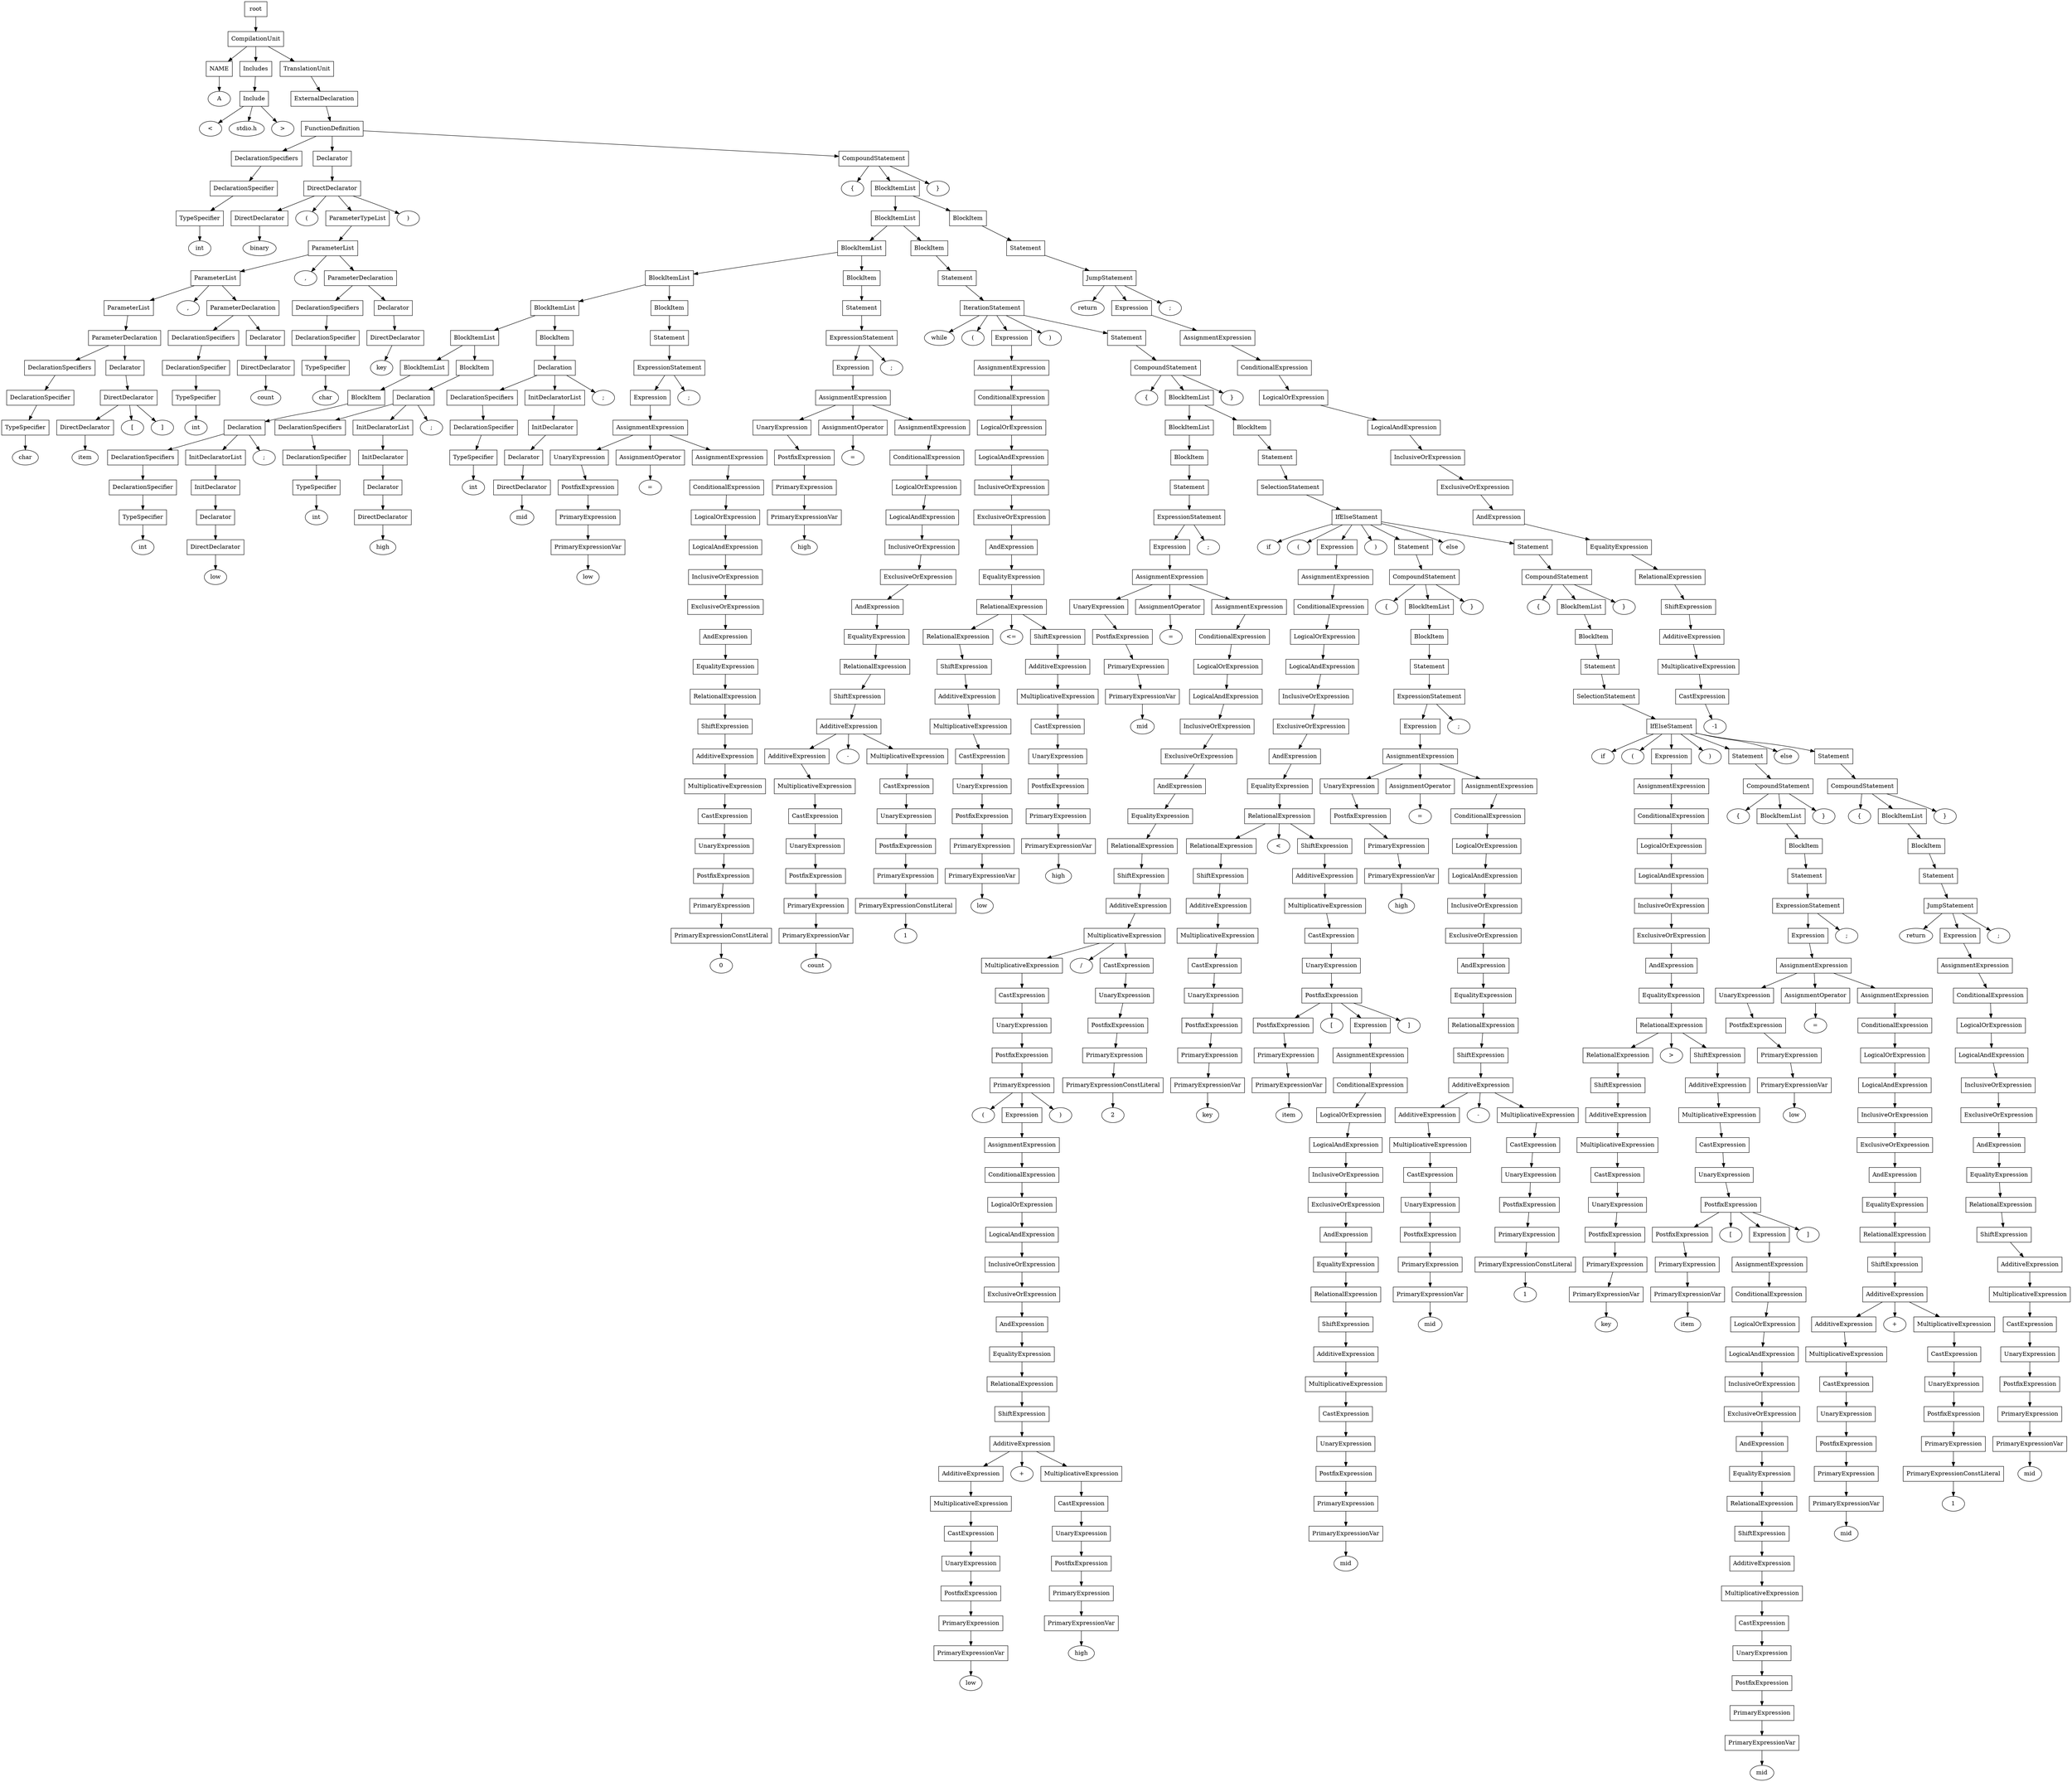 digraph G {
	splines="TRUE";
	n_0 [label="root", shape="rectangle"]
	n_0 -> n_1
	n_1 [label="CompilationUnit", shape="rectangle"]
	n_1 -> n_2
	n_2 [label="NAME", shape="rectangle"]
	n_2 -> n_5
	n_5 [label="A", shape="ellipse"]
	n_1 -> n_3
	n_3 [label="Includes", shape="rectangle"]
	n_3 -> n_6
	n_6 [label="Include", shape="rectangle"]
	n_6 -> n_8
	n_8 [label="<", shape="ellipse"]
	n_6 -> n_9
	n_9 [label="stdio.h", shape="ellipse"]
	n_6 -> n_10
	n_10 [label=">", shape="ellipse"]
	n_1 -> n_4
	n_4 [label="TranslationUnit", shape="rectangle"]
	n_4 -> n_7
	n_7 [label="ExternalDeclaration", shape="rectangle"]
	n_7 -> n_11
	n_11 [label="FunctionDefinition", shape="rectangle"]
	n_11 -> n_12
	n_12 [label="DeclarationSpecifiers", shape="rectangle"]
	n_12 -> n_15
	n_15 [label="DeclarationSpecifier", shape="rectangle"]
	n_15 -> n_20
	n_20 [label="TypeSpecifier", shape="rectangle"]
	n_20 -> n_27
	n_27 [label="int", shape="ellipse"]
	n_11 -> n_13
	n_13 [label="Declarator", shape="rectangle"]
	n_13 -> n_16
	n_16 [label="DirectDeclarator", shape="rectangle"]
	n_16 -> n_21
	n_21 [label="DirectDeclarator", shape="rectangle"]
	n_21 -> n_28
	n_28 [label="binary", shape="ellipse"]
	n_16 -> n_22
	n_22 [label="(", shape="ellipse"]
	n_16 -> n_23
	n_23 [label="ParameterTypeList", shape="rectangle"]
	n_23 -> n_29
	n_29 [label="ParameterList", shape="rectangle"]
	n_29 -> n_33
	n_33 [label="ParameterList", shape="rectangle"]
	n_33 -> n_40
	n_40 [label="ParameterList", shape="rectangle"]
	n_40 -> n_52
	n_52 [label="ParameterDeclaration", shape="rectangle"]
	n_52 -> n_67
	n_67 [label="DeclarationSpecifiers", shape="rectangle"]
	n_67 -> n_82
	n_82 [label="DeclarationSpecifier", shape="rectangle"]
	n_82 -> n_100
	n_100 [label="TypeSpecifier", shape="rectangle"]
	n_100 -> n_119
	n_119 [label="char", shape="ellipse"]
	n_52 -> n_68
	n_68 [label="Declarator", shape="rectangle"]
	n_68 -> n_83
	n_83 [label="DirectDeclarator", shape="rectangle"]
	n_83 -> n_101
	n_101 [label="DirectDeclarator", shape="rectangle"]
	n_101 -> n_120
	n_120 [label="item", shape="ellipse"]
	n_83 -> n_102
	n_102 [label="[", shape="ellipse"]
	n_83 -> n_103
	n_103 [label="]", shape="ellipse"]
	n_33 -> n_41
	n_41 [label=",", shape="ellipse"]
	n_33 -> n_42
	n_42 [label="ParameterDeclaration", shape="rectangle"]
	n_42 -> n_53
	n_53 [label="DeclarationSpecifiers", shape="rectangle"]
	n_53 -> n_69
	n_69 [label="DeclarationSpecifier", shape="rectangle"]
	n_69 -> n_84
	n_84 [label="TypeSpecifier", shape="rectangle"]
	n_84 -> n_104
	n_104 [label="int", shape="ellipse"]
	n_42 -> n_54
	n_54 [label="Declarator", shape="rectangle"]
	n_54 -> n_70
	n_70 [label="DirectDeclarator", shape="rectangle"]
	n_70 -> n_85
	n_85 [label="count", shape="ellipse"]
	n_29 -> n_34
	n_34 [label=",", shape="ellipse"]
	n_29 -> n_35
	n_35 [label="ParameterDeclaration", shape="rectangle"]
	n_35 -> n_43
	n_43 [label="DeclarationSpecifiers", shape="rectangle"]
	n_43 -> n_55
	n_55 [label="DeclarationSpecifier", shape="rectangle"]
	n_55 -> n_71
	n_71 [label="TypeSpecifier", shape="rectangle"]
	n_71 -> n_86
	n_86 [label="char", shape="ellipse"]
	n_35 -> n_44
	n_44 [label="Declarator", shape="rectangle"]
	n_44 -> n_56
	n_56 [label="DirectDeclarator", shape="rectangle"]
	n_56 -> n_72
	n_72 [label="key", shape="ellipse"]
	n_16 -> n_24
	n_24 [label=")", shape="ellipse"]
	n_11 -> n_14
	n_14 [label="CompoundStatement", shape="rectangle"]
	n_14 -> n_17
	n_17 [label="{", shape="ellipse"]
	n_14 -> n_18
	n_18 [label="BlockItemList", shape="rectangle"]
	n_18 -> n_25
	n_25 [label="BlockItemList", shape="rectangle"]
	n_25 -> n_30
	n_30 [label="BlockItemList", shape="rectangle"]
	n_30 -> n_36
	n_36 [label="BlockItemList", shape="rectangle"]
	n_36 -> n_45
	n_45 [label="BlockItemList", shape="rectangle"]
	n_45 -> n_57
	n_57 [label="BlockItemList", shape="rectangle"]
	n_57 -> n_73
	n_73 [label="BlockItemList", shape="rectangle"]
	n_73 -> n_87
	n_87 [label="BlockItem", shape="rectangle"]
	n_87 -> n_105
	n_105 [label="Declaration", shape="rectangle"]
	n_105 -> n_121
	n_121 [label="DeclarationSpecifiers", shape="rectangle"]
	n_121 -> n_138
	n_138 [label="DeclarationSpecifier", shape="rectangle"]
	n_138 -> n_153
	n_153 [label="TypeSpecifier", shape="rectangle"]
	n_153 -> n_166
	n_166 [label="int", shape="ellipse"]
	n_105 -> n_122
	n_122 [label="InitDeclaratorList", shape="rectangle"]
	n_122 -> n_139
	n_139 [label="InitDeclarator", shape="rectangle"]
	n_139 -> n_154
	n_154 [label="Declarator", shape="rectangle"]
	n_154 -> n_167
	n_167 [label="DirectDeclarator", shape="rectangle"]
	n_167 -> n_184
	n_184 [label="low", shape="ellipse"]
	n_105 -> n_123
	n_123 [label=";", shape="ellipse"]
	n_57 -> n_74
	n_74 [label="BlockItem", shape="rectangle"]
	n_74 -> n_88
	n_88 [label="Declaration", shape="rectangle"]
	n_88 -> n_106
	n_106 [label="DeclarationSpecifiers", shape="rectangle"]
	n_106 -> n_124
	n_124 [label="DeclarationSpecifier", shape="rectangle"]
	n_124 -> n_140
	n_140 [label="TypeSpecifier", shape="rectangle"]
	n_140 -> n_155
	n_155 [label="int", shape="ellipse"]
	n_88 -> n_107
	n_107 [label="InitDeclaratorList", shape="rectangle"]
	n_107 -> n_125
	n_125 [label="InitDeclarator", shape="rectangle"]
	n_125 -> n_141
	n_141 [label="Declarator", shape="rectangle"]
	n_141 -> n_156
	n_156 [label="DirectDeclarator", shape="rectangle"]
	n_156 -> n_168
	n_168 [label="high", shape="ellipse"]
	n_88 -> n_108
	n_108 [label=";", shape="ellipse"]
	n_45 -> n_58
	n_58 [label="BlockItem", shape="rectangle"]
	n_58 -> n_75
	n_75 [label="Declaration", shape="rectangle"]
	n_75 -> n_89
	n_89 [label="DeclarationSpecifiers", shape="rectangle"]
	n_89 -> n_109
	n_109 [label="DeclarationSpecifier", shape="rectangle"]
	n_109 -> n_126
	n_126 [label="TypeSpecifier", shape="rectangle"]
	n_126 -> n_142
	n_142 [label="int", shape="ellipse"]
	n_75 -> n_90
	n_90 [label="InitDeclaratorList", shape="rectangle"]
	n_90 -> n_110
	n_110 [label="InitDeclarator", shape="rectangle"]
	n_110 -> n_127
	n_127 [label="Declarator", shape="rectangle"]
	n_127 -> n_143
	n_143 [label="DirectDeclarator", shape="rectangle"]
	n_143 -> n_157
	n_157 [label="mid", shape="ellipse"]
	n_75 -> n_91
	n_91 [label=";", shape="ellipse"]
	n_36 -> n_46
	n_46 [label="BlockItem", shape="rectangle"]
	n_46 -> n_59
	n_59 [label="Statement", shape="rectangle"]
	n_59 -> n_76
	n_76 [label="ExpressionStatement", shape="rectangle"]
	n_76 -> n_92
	n_92 [label="Expression", shape="rectangle"]
	n_92 -> n_111
	n_111 [label="AssignmentExpression", shape="rectangle"]
	n_111 -> n_128
	n_128 [label="UnaryExpression", shape="rectangle"]
	n_128 -> n_144
	n_144 [label="PostfixExpression", shape="rectangle"]
	n_144 -> n_158
	n_158 [label="PrimaryExpression", shape="rectangle"]
	n_158 -> n_169
	n_169 [label="PrimaryExpressionVar", shape="rectangle"]
	n_169 -> n_185
	n_185 [label="low", shape="ellipse"]
	n_111 -> n_129
	n_129 [label="AssignmentOperator", shape="rectangle"]
	n_129 -> n_145
	n_145 [label="=", shape="ellipse"]
	n_111 -> n_130
	n_130 [label="AssignmentExpression", shape="rectangle"]
	n_130 -> n_146
	n_146 [label="ConditionalExpression", shape="rectangle"]
	n_146 -> n_159
	n_159 [label="LogicalOrExpression", shape="rectangle"]
	n_159 -> n_170
	n_170 [label="LogicalAndExpression", shape="rectangle"]
	n_170 -> n_186
	n_186 [label="InclusiveOrExpression", shape="rectangle"]
	n_186 -> n_194
	n_194 [label="ExclusiveOrExpression", shape="rectangle"]
	n_194 -> n_208
	n_208 [label="AndExpression", shape="rectangle"]
	n_208 -> n_220
	n_220 [label="EqualityExpression", shape="rectangle"]
	n_220 -> n_230
	n_230 [label="RelationalExpression", shape="rectangle"]
	n_230 -> n_240
	n_240 [label="ShiftExpression", shape="rectangle"]
	n_240 -> n_251
	n_251 [label="AdditiveExpression", shape="rectangle"]
	n_251 -> n_267
	n_267 [label="MultiplicativeExpression", shape="rectangle"]
	n_267 -> n_280
	n_280 [label="CastExpression", shape="rectangle"]
	n_280 -> n_297
	n_297 [label="UnaryExpression", shape="rectangle"]
	n_297 -> n_311
	n_311 [label="PostfixExpression", shape="rectangle"]
	n_311 -> n_324
	n_324 [label="PrimaryExpression", shape="rectangle"]
	n_324 -> n_336
	n_336 [label="PrimaryExpressionConstLiteral", shape="rectangle"]
	n_336 -> n_349
	n_349 [label="0", shape="ellipse"]
	n_76 -> n_93
	n_93 [label=";", shape="ellipse"]
	n_30 -> n_37
	n_37 [label="BlockItem", shape="rectangle"]
	n_37 -> n_47
	n_47 [label="Statement", shape="rectangle"]
	n_47 -> n_60
	n_60 [label="ExpressionStatement", shape="rectangle"]
	n_60 -> n_77
	n_77 [label="Expression", shape="rectangle"]
	n_77 -> n_94
	n_94 [label="AssignmentExpression", shape="rectangle"]
	n_94 -> n_112
	n_112 [label="UnaryExpression", shape="rectangle"]
	n_112 -> n_131
	n_131 [label="PostfixExpression", shape="rectangle"]
	n_131 -> n_147
	n_147 [label="PrimaryExpression", shape="rectangle"]
	n_147 -> n_160
	n_160 [label="PrimaryExpressionVar", shape="rectangle"]
	n_160 -> n_171
	n_171 [label="high", shape="ellipse"]
	n_94 -> n_113
	n_113 [label="AssignmentOperator", shape="rectangle"]
	n_113 -> n_132
	n_132 [label="=", shape="ellipse"]
	n_94 -> n_114
	n_114 [label="AssignmentExpression", shape="rectangle"]
	n_114 -> n_133
	n_133 [label="ConditionalExpression", shape="rectangle"]
	n_133 -> n_148
	n_148 [label="LogicalOrExpression", shape="rectangle"]
	n_148 -> n_161
	n_161 [label="LogicalAndExpression", shape="rectangle"]
	n_161 -> n_172
	n_172 [label="InclusiveOrExpression", shape="rectangle"]
	n_172 -> n_187
	n_187 [label="ExclusiveOrExpression", shape="rectangle"]
	n_187 -> n_195
	n_195 [label="AndExpression", shape="rectangle"]
	n_195 -> n_209
	n_209 [label="EqualityExpression", shape="rectangle"]
	n_209 -> n_221
	n_221 [label="RelationalExpression", shape="rectangle"]
	n_221 -> n_231
	n_231 [label="ShiftExpression", shape="rectangle"]
	n_231 -> n_241
	n_241 [label="AdditiveExpression", shape="rectangle"]
	n_241 -> n_252
	n_252 [label="AdditiveExpression", shape="rectangle"]
	n_252 -> n_268
	n_268 [label="MultiplicativeExpression", shape="rectangle"]
	n_268 -> n_281
	n_281 [label="CastExpression", shape="rectangle"]
	n_281 -> n_298
	n_298 [label="UnaryExpression", shape="rectangle"]
	n_298 -> n_312
	n_312 [label="PostfixExpression", shape="rectangle"]
	n_312 -> n_325
	n_325 [label="PrimaryExpression", shape="rectangle"]
	n_325 -> n_337
	n_337 [label="PrimaryExpressionVar", shape="rectangle"]
	n_337 -> n_350
	n_350 [label="count", shape="ellipse"]
	n_241 -> n_253
	n_253 [label="-", shape="ellipse"]
	n_241 -> n_254
	n_254 [label="MultiplicativeExpression", shape="rectangle"]
	n_254 -> n_269
	n_269 [label="CastExpression", shape="rectangle"]
	n_269 -> n_282
	n_282 [label="UnaryExpression", shape="rectangle"]
	n_282 -> n_299
	n_299 [label="PostfixExpression", shape="rectangle"]
	n_299 -> n_313
	n_313 [label="PrimaryExpression", shape="rectangle"]
	n_313 -> n_326
	n_326 [label="PrimaryExpressionConstLiteral", shape="rectangle"]
	n_326 -> n_338
	n_338 [label="1", shape="ellipse"]
	n_60 -> n_78
	n_78 [label=";", shape="ellipse"]
	n_25 -> n_31
	n_31 [label="BlockItem", shape="rectangle"]
	n_31 -> n_38
	n_38 [label="Statement", shape="rectangle"]
	n_38 -> n_48
	n_48 [label="IterationStatement", shape="rectangle"]
	n_48 -> n_61
	n_61 [label="while", shape="ellipse"]
	n_48 -> n_62
	n_62 [label="(", shape="ellipse"]
	n_48 -> n_63
	n_63 [label="Expression", shape="rectangle"]
	n_63 -> n_79
	n_79 [label="AssignmentExpression", shape="rectangle"]
	n_79 -> n_95
	n_95 [label="ConditionalExpression", shape="rectangle"]
	n_95 -> n_115
	n_115 [label="LogicalOrExpression", shape="rectangle"]
	n_115 -> n_134
	n_134 [label="LogicalAndExpression", shape="rectangle"]
	n_134 -> n_149
	n_149 [label="InclusiveOrExpression", shape="rectangle"]
	n_149 -> n_162
	n_162 [label="ExclusiveOrExpression", shape="rectangle"]
	n_162 -> n_173
	n_173 [label="AndExpression", shape="rectangle"]
	n_173 -> n_188
	n_188 [label="EqualityExpression", shape="rectangle"]
	n_188 -> n_196
	n_196 [label="RelationalExpression", shape="rectangle"]
	n_196 -> n_210
	n_210 [label="RelationalExpression", shape="rectangle"]
	n_210 -> n_222
	n_222 [label="ShiftExpression", shape="rectangle"]
	n_222 -> n_232
	n_232 [label="AdditiveExpression", shape="rectangle"]
	n_232 -> n_242
	n_242 [label="MultiplicativeExpression", shape="rectangle"]
	n_242 -> n_255
	n_255 [label="CastExpression", shape="rectangle"]
	n_255 -> n_270
	n_270 [label="UnaryExpression", shape="rectangle"]
	n_270 -> n_283
	n_283 [label="PostfixExpression", shape="rectangle"]
	n_283 -> n_300
	n_300 [label="PrimaryExpression", shape="rectangle"]
	n_300 -> n_314
	n_314 [label="PrimaryExpressionVar", shape="rectangle"]
	n_314 -> n_327
	n_327 [label="low", shape="ellipse"]
	n_196 -> n_211
	n_211 [label="<=", shape="ellipse"]
	n_196 -> n_212
	n_212 [label="ShiftExpression", shape="rectangle"]
	n_212 -> n_223
	n_223 [label="AdditiveExpression", shape="rectangle"]
	n_223 -> n_233
	n_233 [label="MultiplicativeExpression", shape="rectangle"]
	n_233 -> n_243
	n_243 [label="CastExpression", shape="rectangle"]
	n_243 -> n_256
	n_256 [label="UnaryExpression", shape="rectangle"]
	n_256 -> n_271
	n_271 [label="PostfixExpression", shape="rectangle"]
	n_271 -> n_284
	n_284 [label="PrimaryExpression", shape="rectangle"]
	n_284 -> n_301
	n_301 [label="PrimaryExpressionVar", shape="rectangle"]
	n_301 -> n_315
	n_315 [label="high", shape="ellipse"]
	n_48 -> n_64
	n_64 [label=")", shape="ellipse"]
	n_48 -> n_65
	n_65 [label="Statement", shape="rectangle"]
	n_65 -> n_80
	n_80 [label="CompoundStatement", shape="rectangle"]
	n_80 -> n_96
	n_96 [label="{", shape="ellipse"]
	n_80 -> n_97
	n_97 [label="BlockItemList", shape="rectangle"]
	n_97 -> n_116
	n_116 [label="BlockItemList", shape="rectangle"]
	n_116 -> n_135
	n_135 [label="BlockItem", shape="rectangle"]
	n_135 -> n_150
	n_150 [label="Statement", shape="rectangle"]
	n_150 -> n_163
	n_163 [label="ExpressionStatement", shape="rectangle"]
	n_163 -> n_174
	n_174 [label="Expression", shape="rectangle"]
	n_174 -> n_189
	n_189 [label="AssignmentExpression", shape="rectangle"]
	n_189 -> n_197
	n_197 [label="UnaryExpression", shape="rectangle"]
	n_197 -> n_213
	n_213 [label="PostfixExpression", shape="rectangle"]
	n_213 -> n_224
	n_224 [label="PrimaryExpression", shape="rectangle"]
	n_224 -> n_234
	n_234 [label="PrimaryExpressionVar", shape="rectangle"]
	n_234 -> n_244
	n_244 [label="mid", shape="ellipse"]
	n_189 -> n_198
	n_198 [label="AssignmentOperator", shape="rectangle"]
	n_198 -> n_214
	n_214 [label="=", shape="ellipse"]
	n_189 -> n_199
	n_199 [label="AssignmentExpression", shape="rectangle"]
	n_199 -> n_215
	n_215 [label="ConditionalExpression", shape="rectangle"]
	n_215 -> n_225
	n_225 [label="LogicalOrExpression", shape="rectangle"]
	n_225 -> n_235
	n_235 [label="LogicalAndExpression", shape="rectangle"]
	n_235 -> n_245
	n_245 [label="InclusiveOrExpression", shape="rectangle"]
	n_245 -> n_257
	n_257 [label="ExclusiveOrExpression", shape="rectangle"]
	n_257 -> n_272
	n_272 [label="AndExpression", shape="rectangle"]
	n_272 -> n_285
	n_285 [label="EqualityExpression", shape="rectangle"]
	n_285 -> n_302
	n_302 [label="RelationalExpression", shape="rectangle"]
	n_302 -> n_316
	n_316 [label="ShiftExpression", shape="rectangle"]
	n_316 -> n_328
	n_328 [label="AdditiveExpression", shape="rectangle"]
	n_328 -> n_339
	n_339 [label="MultiplicativeExpression", shape="rectangle"]
	n_339 -> n_351
	n_351 [label="MultiplicativeExpression", shape="rectangle"]
	n_351 -> n_360
	n_360 [label="CastExpression", shape="rectangle"]
	n_360 -> n_370
	n_370 [label="UnaryExpression", shape="rectangle"]
	n_370 -> n_383
	n_383 [label="PostfixExpression", shape="rectangle"]
	n_383 -> n_395
	n_395 [label="PrimaryExpression", shape="rectangle"]
	n_395 -> n_406
	n_406 [label="(", shape="ellipse"]
	n_395 -> n_407
	n_407 [label="Expression", shape="rectangle"]
	n_407 -> n_421
	n_421 [label="AssignmentExpression", shape="rectangle"]
	n_421 -> n_429
	n_429 [label="ConditionalExpression", shape="rectangle"]
	n_429 -> n_437
	n_437 [label="LogicalOrExpression", shape="rectangle"]
	n_437 -> n_445
	n_445 [label="LogicalAndExpression", shape="rectangle"]
	n_445 -> n_456
	n_456 [label="InclusiveOrExpression", shape="rectangle"]
	n_456 -> n_465
	n_465 [label="ExclusiveOrExpression", shape="rectangle"]
	n_465 -> n_474
	n_474 [label="AndExpression", shape="rectangle"]
	n_474 -> n_484
	n_484 [label="EqualityExpression", shape="rectangle"]
	n_484 -> n_490
	n_490 [label="RelationalExpression", shape="rectangle"]
	n_490 -> n_496
	n_496 [label="ShiftExpression", shape="rectangle"]
	n_496 -> n_502
	n_502 [label="AdditiveExpression", shape="rectangle"]
	n_502 -> n_508
	n_508 [label="AdditiveExpression", shape="rectangle"]
	n_508 -> n_516
	n_516 [label="MultiplicativeExpression", shape="rectangle"]
	n_516 -> n_522
	n_522 [label="CastExpression", shape="rectangle"]
	n_522 -> n_527
	n_527 [label="UnaryExpression", shape="rectangle"]
	n_527 -> n_531
	n_531 [label="PostfixExpression", shape="rectangle"]
	n_531 -> n_534
	n_534 [label="PrimaryExpression", shape="rectangle"]
	n_534 -> n_537
	n_537 [label="PrimaryExpressionVar", shape="rectangle"]
	n_537 -> n_540
	n_540 [label="low", shape="ellipse"]
	n_502 -> n_509
	n_509 [label="+", shape="ellipse"]
	n_502 -> n_510
	n_510 [label="MultiplicativeExpression", shape="rectangle"]
	n_510 -> n_517
	n_517 [label="CastExpression", shape="rectangle"]
	n_517 -> n_523
	n_523 [label="UnaryExpression", shape="rectangle"]
	n_523 -> n_528
	n_528 [label="PostfixExpression", shape="rectangle"]
	n_528 -> n_532
	n_532 [label="PrimaryExpression", shape="rectangle"]
	n_532 -> n_535
	n_535 [label="PrimaryExpressionVar", shape="rectangle"]
	n_535 -> n_538
	n_538 [label="high", shape="ellipse"]
	n_395 -> n_408
	n_408 [label=")", shape="ellipse"]
	n_339 -> n_352
	n_352 [label="/", shape="ellipse"]
	n_339 -> n_353
	n_353 [label="CastExpression", shape="rectangle"]
	n_353 -> n_361
	n_361 [label="UnaryExpression", shape="rectangle"]
	n_361 -> n_371
	n_371 [label="PostfixExpression", shape="rectangle"]
	n_371 -> n_384
	n_384 [label="PrimaryExpression", shape="rectangle"]
	n_384 -> n_396
	n_396 [label="PrimaryExpressionConstLiteral", shape="rectangle"]
	n_396 -> n_409
	n_409 [label="2", shape="ellipse"]
	n_163 -> n_175
	n_175 [label=";", shape="ellipse"]
	n_97 -> n_117
	n_117 [label="BlockItem", shape="rectangle"]
	n_117 -> n_136
	n_136 [label="Statement", shape="rectangle"]
	n_136 -> n_151
	n_151 [label="SelectionStatement", shape="rectangle"]
	n_151 -> n_164
	n_164 [label="IfElseStament", shape="rectangle"]
	n_164 -> n_176
	n_176 [label="if", shape="ellipse"]
	n_164 -> n_177
	n_177 [label="(", shape="ellipse"]
	n_164 -> n_178
	n_178 [label="Expression", shape="rectangle"]
	n_178 -> n_190
	n_190 [label="AssignmentExpression", shape="rectangle"]
	n_190 -> n_200
	n_200 [label="ConditionalExpression", shape="rectangle"]
	n_200 -> n_216
	n_216 [label="LogicalOrExpression", shape="rectangle"]
	n_216 -> n_226
	n_226 [label="LogicalAndExpression", shape="rectangle"]
	n_226 -> n_236
	n_236 [label="InclusiveOrExpression", shape="rectangle"]
	n_236 -> n_246
	n_246 [label="ExclusiveOrExpression", shape="rectangle"]
	n_246 -> n_258
	n_258 [label="AndExpression", shape="rectangle"]
	n_258 -> n_273
	n_273 [label="EqualityExpression", shape="rectangle"]
	n_273 -> n_286
	n_286 [label="RelationalExpression", shape="rectangle"]
	n_286 -> n_303
	n_303 [label="RelationalExpression", shape="rectangle"]
	n_303 -> n_317
	n_317 [label="ShiftExpression", shape="rectangle"]
	n_317 -> n_329
	n_329 [label="AdditiveExpression", shape="rectangle"]
	n_329 -> n_340
	n_340 [label="MultiplicativeExpression", shape="rectangle"]
	n_340 -> n_354
	n_354 [label="CastExpression", shape="rectangle"]
	n_354 -> n_362
	n_362 [label="UnaryExpression", shape="rectangle"]
	n_362 -> n_372
	n_372 [label="PostfixExpression", shape="rectangle"]
	n_372 -> n_385
	n_385 [label="PrimaryExpression", shape="rectangle"]
	n_385 -> n_397
	n_397 [label="PrimaryExpressionVar", shape="rectangle"]
	n_397 -> n_410
	n_410 [label="key", shape="ellipse"]
	n_286 -> n_304
	n_304 [label="<", shape="ellipse"]
	n_286 -> n_305
	n_305 [label="ShiftExpression", shape="rectangle"]
	n_305 -> n_318
	n_318 [label="AdditiveExpression", shape="rectangle"]
	n_318 -> n_330
	n_330 [label="MultiplicativeExpression", shape="rectangle"]
	n_330 -> n_341
	n_341 [label="CastExpression", shape="rectangle"]
	n_341 -> n_355
	n_355 [label="UnaryExpression", shape="rectangle"]
	n_355 -> n_363
	n_363 [label="PostfixExpression", shape="rectangle"]
	n_363 -> n_373
	n_373 [label="PostfixExpression", shape="rectangle"]
	n_373 -> n_386
	n_386 [label="PrimaryExpression", shape="rectangle"]
	n_386 -> n_398
	n_398 [label="PrimaryExpressionVar", shape="rectangle"]
	n_398 -> n_411
	n_411 [label="item", shape="ellipse"]
	n_363 -> n_374
	n_374 [label="[", shape="ellipse"]
	n_363 -> n_375
	n_375 [label="Expression", shape="rectangle"]
	n_375 -> n_387
	n_387 [label="AssignmentExpression", shape="rectangle"]
	n_387 -> n_399
	n_399 [label="ConditionalExpression", shape="rectangle"]
	n_399 -> n_412
	n_412 [label="LogicalOrExpression", shape="rectangle"]
	n_412 -> n_422
	n_422 [label="LogicalAndExpression", shape="rectangle"]
	n_422 -> n_430
	n_430 [label="InclusiveOrExpression", shape="rectangle"]
	n_430 -> n_438
	n_438 [label="ExclusiveOrExpression", shape="rectangle"]
	n_438 -> n_446
	n_446 [label="AndExpression", shape="rectangle"]
	n_446 -> n_457
	n_457 [label="EqualityExpression", shape="rectangle"]
	n_457 -> n_466
	n_466 [label="RelationalExpression", shape="rectangle"]
	n_466 -> n_475
	n_475 [label="ShiftExpression", shape="rectangle"]
	n_475 -> n_485
	n_485 [label="AdditiveExpression", shape="rectangle"]
	n_485 -> n_491
	n_491 [label="MultiplicativeExpression", shape="rectangle"]
	n_491 -> n_497
	n_497 [label="CastExpression", shape="rectangle"]
	n_497 -> n_503
	n_503 [label="UnaryExpression", shape="rectangle"]
	n_503 -> n_511
	n_511 [label="PostfixExpression", shape="rectangle"]
	n_511 -> n_518
	n_518 [label="PrimaryExpression", shape="rectangle"]
	n_518 -> n_524
	n_524 [label="PrimaryExpressionVar", shape="rectangle"]
	n_524 -> n_529
	n_529 [label="mid", shape="ellipse"]
	n_363 -> n_376
	n_376 [label="]", shape="ellipse"]
	n_164 -> n_179
	n_179 [label=")", shape="ellipse"]
	n_164 -> n_180
	n_180 [label="Statement", shape="rectangle"]
	n_180 -> n_191
	n_191 [label="CompoundStatement", shape="rectangle"]
	n_191 -> n_201
	n_201 [label="{", shape="ellipse"]
	n_191 -> n_202
	n_202 [label="BlockItemList", shape="rectangle"]
	n_202 -> n_217
	n_217 [label="BlockItem", shape="rectangle"]
	n_217 -> n_227
	n_227 [label="Statement", shape="rectangle"]
	n_227 -> n_237
	n_237 [label="ExpressionStatement", shape="rectangle"]
	n_237 -> n_247
	n_247 [label="Expression", shape="rectangle"]
	n_247 -> n_259
	n_259 [label="AssignmentExpression", shape="rectangle"]
	n_259 -> n_274
	n_274 [label="UnaryExpression", shape="rectangle"]
	n_274 -> n_287
	n_287 [label="PostfixExpression", shape="rectangle"]
	n_287 -> n_306
	n_306 [label="PrimaryExpression", shape="rectangle"]
	n_306 -> n_319
	n_319 [label="PrimaryExpressionVar", shape="rectangle"]
	n_319 -> n_331
	n_331 [label="high", shape="ellipse"]
	n_259 -> n_275
	n_275 [label="AssignmentOperator", shape="rectangle"]
	n_275 -> n_288
	n_288 [label="=", shape="ellipse"]
	n_259 -> n_276
	n_276 [label="AssignmentExpression", shape="rectangle"]
	n_276 -> n_289
	n_289 [label="ConditionalExpression", shape="rectangle"]
	n_289 -> n_307
	n_307 [label="LogicalOrExpression", shape="rectangle"]
	n_307 -> n_320
	n_320 [label="LogicalAndExpression", shape="rectangle"]
	n_320 -> n_332
	n_332 [label="InclusiveOrExpression", shape="rectangle"]
	n_332 -> n_342
	n_342 [label="ExclusiveOrExpression", shape="rectangle"]
	n_342 -> n_356
	n_356 [label="AndExpression", shape="rectangle"]
	n_356 -> n_364
	n_364 [label="EqualityExpression", shape="rectangle"]
	n_364 -> n_377
	n_377 [label="RelationalExpression", shape="rectangle"]
	n_377 -> n_388
	n_388 [label="ShiftExpression", shape="rectangle"]
	n_388 -> n_400
	n_400 [label="AdditiveExpression", shape="rectangle"]
	n_400 -> n_413
	n_413 [label="AdditiveExpression", shape="rectangle"]
	n_413 -> n_423
	n_423 [label="MultiplicativeExpression", shape="rectangle"]
	n_423 -> n_431
	n_431 [label="CastExpression", shape="rectangle"]
	n_431 -> n_439
	n_439 [label="UnaryExpression", shape="rectangle"]
	n_439 -> n_447
	n_447 [label="PostfixExpression", shape="rectangle"]
	n_447 -> n_458
	n_458 [label="PrimaryExpression", shape="rectangle"]
	n_458 -> n_467
	n_467 [label="PrimaryExpressionVar", shape="rectangle"]
	n_467 -> n_476
	n_476 [label="mid", shape="ellipse"]
	n_400 -> n_414
	n_414 [label="-", shape="ellipse"]
	n_400 -> n_415
	n_415 [label="MultiplicativeExpression", shape="rectangle"]
	n_415 -> n_424
	n_424 [label="CastExpression", shape="rectangle"]
	n_424 -> n_432
	n_432 [label="UnaryExpression", shape="rectangle"]
	n_432 -> n_440
	n_440 [label="PostfixExpression", shape="rectangle"]
	n_440 -> n_448
	n_448 [label="PrimaryExpression", shape="rectangle"]
	n_448 -> n_459
	n_459 [label="PrimaryExpressionConstLiteral", shape="rectangle"]
	n_459 -> n_468
	n_468 [label="1", shape="ellipse"]
	n_237 -> n_248
	n_248 [label=";", shape="ellipse"]
	n_191 -> n_203
	n_203 [label="}", shape="ellipse"]
	n_164 -> n_181
	n_181 [label="else", shape="ellipse"]
	n_164 -> n_182
	n_182 [label="Statement", shape="rectangle"]
	n_182 -> n_192
	n_192 [label="CompoundStatement", shape="rectangle"]
	n_192 -> n_204
	n_204 [label="{", shape="ellipse"]
	n_192 -> n_205
	n_205 [label="BlockItemList", shape="rectangle"]
	n_205 -> n_218
	n_218 [label="BlockItem", shape="rectangle"]
	n_218 -> n_228
	n_228 [label="Statement", shape="rectangle"]
	n_228 -> n_238
	n_238 [label="SelectionStatement", shape="rectangle"]
	n_238 -> n_249
	n_249 [label="IfElseStament", shape="rectangle"]
	n_249 -> n_260
	n_260 [label="if", shape="ellipse"]
	n_249 -> n_261
	n_261 [label="(", shape="ellipse"]
	n_249 -> n_262
	n_262 [label="Expression", shape="rectangle"]
	n_262 -> n_277
	n_277 [label="AssignmentExpression", shape="rectangle"]
	n_277 -> n_290
	n_290 [label="ConditionalExpression", shape="rectangle"]
	n_290 -> n_308
	n_308 [label="LogicalOrExpression", shape="rectangle"]
	n_308 -> n_321
	n_321 [label="LogicalAndExpression", shape="rectangle"]
	n_321 -> n_333
	n_333 [label="InclusiveOrExpression", shape="rectangle"]
	n_333 -> n_343
	n_343 [label="ExclusiveOrExpression", shape="rectangle"]
	n_343 -> n_357
	n_357 [label="AndExpression", shape="rectangle"]
	n_357 -> n_365
	n_365 [label="EqualityExpression", shape="rectangle"]
	n_365 -> n_378
	n_378 [label="RelationalExpression", shape="rectangle"]
	n_378 -> n_389
	n_389 [label="RelationalExpression", shape="rectangle"]
	n_389 -> n_401
	n_401 [label="ShiftExpression", shape="rectangle"]
	n_401 -> n_416
	n_416 [label="AdditiveExpression", shape="rectangle"]
	n_416 -> n_425
	n_425 [label="MultiplicativeExpression", shape="rectangle"]
	n_425 -> n_433
	n_433 [label="CastExpression", shape="rectangle"]
	n_433 -> n_441
	n_441 [label="UnaryExpression", shape="rectangle"]
	n_441 -> n_449
	n_449 [label="PostfixExpression", shape="rectangle"]
	n_449 -> n_460
	n_460 [label="PrimaryExpression", shape="rectangle"]
	n_460 -> n_469
	n_469 [label="PrimaryExpressionVar", shape="rectangle"]
	n_469 -> n_477
	n_477 [label="key", shape="ellipse"]
	n_378 -> n_390
	n_390 [label=">", shape="ellipse"]
	n_378 -> n_391
	n_391 [label="ShiftExpression", shape="rectangle"]
	n_391 -> n_402
	n_402 [label="AdditiveExpression", shape="rectangle"]
	n_402 -> n_417
	n_417 [label="MultiplicativeExpression", shape="rectangle"]
	n_417 -> n_426
	n_426 [label="CastExpression", shape="rectangle"]
	n_426 -> n_434
	n_434 [label="UnaryExpression", shape="rectangle"]
	n_434 -> n_442
	n_442 [label="PostfixExpression", shape="rectangle"]
	n_442 -> n_450
	n_450 [label="PostfixExpression", shape="rectangle"]
	n_450 -> n_461
	n_461 [label="PrimaryExpression", shape="rectangle"]
	n_461 -> n_470
	n_470 [label="PrimaryExpressionVar", shape="rectangle"]
	n_470 -> n_478
	n_478 [label="item", shape="ellipse"]
	n_442 -> n_451
	n_451 [label="[", shape="ellipse"]
	n_442 -> n_452
	n_452 [label="Expression", shape="rectangle"]
	n_452 -> n_462
	n_462 [label="AssignmentExpression", shape="rectangle"]
	n_462 -> n_471
	n_471 [label="ConditionalExpression", shape="rectangle"]
	n_471 -> n_479
	n_479 [label="LogicalOrExpression", shape="rectangle"]
	n_479 -> n_486
	n_486 [label="LogicalAndExpression", shape="rectangle"]
	n_486 -> n_492
	n_492 [label="InclusiveOrExpression", shape="rectangle"]
	n_492 -> n_498
	n_498 [label="ExclusiveOrExpression", shape="rectangle"]
	n_498 -> n_504
	n_504 [label="AndExpression", shape="rectangle"]
	n_504 -> n_512
	n_512 [label="EqualityExpression", shape="rectangle"]
	n_512 -> n_519
	n_519 [label="RelationalExpression", shape="rectangle"]
	n_519 -> n_525
	n_525 [label="ShiftExpression", shape="rectangle"]
	n_525 -> n_530
	n_530 [label="AdditiveExpression", shape="rectangle"]
	n_530 -> n_533
	n_533 [label="MultiplicativeExpression", shape="rectangle"]
	n_533 -> n_536
	n_536 [label="CastExpression", shape="rectangle"]
	n_536 -> n_539
	n_539 [label="UnaryExpression", shape="rectangle"]
	n_539 -> n_541
	n_541 [label="PostfixExpression", shape="rectangle"]
	n_541 -> n_542
	n_542 [label="PrimaryExpression", shape="rectangle"]
	n_542 -> n_543
	n_543 [label="PrimaryExpressionVar", shape="rectangle"]
	n_543 -> n_544
	n_544 [label="mid", shape="ellipse"]
	n_442 -> n_453
	n_453 [label="]", shape="ellipse"]
	n_249 -> n_263
	n_263 [label=")", shape="ellipse"]
	n_249 -> n_264
	n_264 [label="Statement", shape="rectangle"]
	n_264 -> n_278
	n_278 [label="CompoundStatement", shape="rectangle"]
	n_278 -> n_291
	n_291 [label="{", shape="ellipse"]
	n_278 -> n_292
	n_292 [label="BlockItemList", shape="rectangle"]
	n_292 -> n_309
	n_309 [label="BlockItem", shape="rectangle"]
	n_309 -> n_322
	n_322 [label="Statement", shape="rectangle"]
	n_322 -> n_334
	n_334 [label="ExpressionStatement", shape="rectangle"]
	n_334 -> n_344
	n_344 [label="Expression", shape="rectangle"]
	n_344 -> n_358
	n_358 [label="AssignmentExpression", shape="rectangle"]
	n_358 -> n_366
	n_366 [label="UnaryExpression", shape="rectangle"]
	n_366 -> n_379
	n_379 [label="PostfixExpression", shape="rectangle"]
	n_379 -> n_392
	n_392 [label="PrimaryExpression", shape="rectangle"]
	n_392 -> n_403
	n_403 [label="PrimaryExpressionVar", shape="rectangle"]
	n_403 -> n_418
	n_418 [label="low", shape="ellipse"]
	n_358 -> n_367
	n_367 [label="AssignmentOperator", shape="rectangle"]
	n_367 -> n_380
	n_380 [label="=", shape="ellipse"]
	n_358 -> n_368
	n_368 [label="AssignmentExpression", shape="rectangle"]
	n_368 -> n_381
	n_381 [label="ConditionalExpression", shape="rectangle"]
	n_381 -> n_393
	n_393 [label="LogicalOrExpression", shape="rectangle"]
	n_393 -> n_404
	n_404 [label="LogicalAndExpression", shape="rectangle"]
	n_404 -> n_419
	n_419 [label="InclusiveOrExpression", shape="rectangle"]
	n_419 -> n_427
	n_427 [label="ExclusiveOrExpression", shape="rectangle"]
	n_427 -> n_435
	n_435 [label="AndExpression", shape="rectangle"]
	n_435 -> n_443
	n_443 [label="EqualityExpression", shape="rectangle"]
	n_443 -> n_454
	n_454 [label="RelationalExpression", shape="rectangle"]
	n_454 -> n_463
	n_463 [label="ShiftExpression", shape="rectangle"]
	n_463 -> n_472
	n_472 [label="AdditiveExpression", shape="rectangle"]
	n_472 -> n_480
	n_480 [label="AdditiveExpression", shape="rectangle"]
	n_480 -> n_487
	n_487 [label="MultiplicativeExpression", shape="rectangle"]
	n_487 -> n_493
	n_493 [label="CastExpression", shape="rectangle"]
	n_493 -> n_499
	n_499 [label="UnaryExpression", shape="rectangle"]
	n_499 -> n_505
	n_505 [label="PostfixExpression", shape="rectangle"]
	n_505 -> n_513
	n_513 [label="PrimaryExpression", shape="rectangle"]
	n_513 -> n_520
	n_520 [label="PrimaryExpressionVar", shape="rectangle"]
	n_520 -> n_526
	n_526 [label="mid", shape="ellipse"]
	n_472 -> n_481
	n_481 [label="+", shape="ellipse"]
	n_472 -> n_482
	n_482 [label="MultiplicativeExpression", shape="rectangle"]
	n_482 -> n_488
	n_488 [label="CastExpression", shape="rectangle"]
	n_488 -> n_494
	n_494 [label="UnaryExpression", shape="rectangle"]
	n_494 -> n_500
	n_500 [label="PostfixExpression", shape="rectangle"]
	n_500 -> n_506
	n_506 [label="PrimaryExpression", shape="rectangle"]
	n_506 -> n_514
	n_514 [label="PrimaryExpressionConstLiteral", shape="rectangle"]
	n_514 -> n_521
	n_521 [label="1", shape="ellipse"]
	n_334 -> n_345
	n_345 [label=";", shape="ellipse"]
	n_278 -> n_293
	n_293 [label="}", shape="ellipse"]
	n_249 -> n_265
	n_265 [label="else", shape="ellipse"]
	n_249 -> n_266
	n_266 [label="Statement", shape="rectangle"]
	n_266 -> n_279
	n_279 [label="CompoundStatement", shape="rectangle"]
	n_279 -> n_294
	n_294 [label="{", shape="ellipse"]
	n_279 -> n_295
	n_295 [label="BlockItemList", shape="rectangle"]
	n_295 -> n_310
	n_310 [label="BlockItem", shape="rectangle"]
	n_310 -> n_323
	n_323 [label="Statement", shape="rectangle"]
	n_323 -> n_335
	n_335 [label="JumpStatement", shape="rectangle"]
	n_335 -> n_346
	n_346 [label="return", shape="ellipse"]
	n_335 -> n_347
	n_347 [label="Expression", shape="rectangle"]
	n_347 -> n_359
	n_359 [label="AssignmentExpression", shape="rectangle"]
	n_359 -> n_369
	n_369 [label="ConditionalExpression", shape="rectangle"]
	n_369 -> n_382
	n_382 [label="LogicalOrExpression", shape="rectangle"]
	n_382 -> n_394
	n_394 [label="LogicalAndExpression", shape="rectangle"]
	n_394 -> n_405
	n_405 [label="InclusiveOrExpression", shape="rectangle"]
	n_405 -> n_420
	n_420 [label="ExclusiveOrExpression", shape="rectangle"]
	n_420 -> n_428
	n_428 [label="AndExpression", shape="rectangle"]
	n_428 -> n_436
	n_436 [label="EqualityExpression", shape="rectangle"]
	n_436 -> n_444
	n_444 [label="RelationalExpression", shape="rectangle"]
	n_444 -> n_455
	n_455 [label="ShiftExpression", shape="rectangle"]
	n_455 -> n_464
	n_464 [label="AdditiveExpression", shape="rectangle"]
	n_464 -> n_473
	n_473 [label="MultiplicativeExpression", shape="rectangle"]
	n_473 -> n_483
	n_483 [label="CastExpression", shape="rectangle"]
	n_483 -> n_489
	n_489 [label="UnaryExpression", shape="rectangle"]
	n_489 -> n_495
	n_495 [label="PostfixExpression", shape="rectangle"]
	n_495 -> n_501
	n_501 [label="PrimaryExpression", shape="rectangle"]
	n_501 -> n_507
	n_507 [label="PrimaryExpressionVar", shape="rectangle"]
	n_507 -> n_515
	n_515 [label="mid", shape="ellipse"]
	n_335 -> n_348
	n_348 [label=";", shape="ellipse"]
	n_279 -> n_296
	n_296 [label="}", shape="ellipse"]
	n_192 -> n_206
	n_206 [label="}", shape="ellipse"]
	n_80 -> n_98
	n_98 [label="}", shape="ellipse"]
	n_18 -> n_26
	n_26 [label="BlockItem", shape="rectangle"]
	n_26 -> n_32
	n_32 [label="Statement", shape="rectangle"]
	n_32 -> n_39
	n_39 [label="JumpStatement", shape="rectangle"]
	n_39 -> n_49
	n_49 [label="return", shape="ellipse"]
	n_39 -> n_50
	n_50 [label="Expression", shape="rectangle"]
	n_50 -> n_66
	n_66 [label="AssignmentExpression", shape="rectangle"]
	n_66 -> n_81
	n_81 [label="ConditionalExpression", shape="rectangle"]
	n_81 -> n_99
	n_99 [label="LogicalOrExpression", shape="rectangle"]
	n_99 -> n_118
	n_118 [label="LogicalAndExpression", shape="rectangle"]
	n_118 -> n_137
	n_137 [label="InclusiveOrExpression", shape="rectangle"]
	n_137 -> n_152
	n_152 [label="ExclusiveOrExpression", shape="rectangle"]
	n_152 -> n_165
	n_165 [label="AndExpression", shape="rectangle"]
	n_165 -> n_183
	n_183 [label="EqualityExpression", shape="rectangle"]
	n_183 -> n_193
	n_193 [label="RelationalExpression", shape="rectangle"]
	n_193 -> n_207
	n_207 [label="ShiftExpression", shape="rectangle"]
	n_207 -> n_219
	n_219 [label="AdditiveExpression", shape="rectangle"]
	n_219 -> n_229
	n_229 [label="MultiplicativeExpression", shape="rectangle"]
	n_229 -> n_239
	n_239 [label="CastExpression", shape="rectangle"]
	n_239 -> n_250
	n_250 [label="-1", shape="ellipse"]
	n_39 -> n_51
	n_51 [label=";", shape="ellipse"]
	n_14 -> n_19
	n_19 [label="}", shape="ellipse"]
}